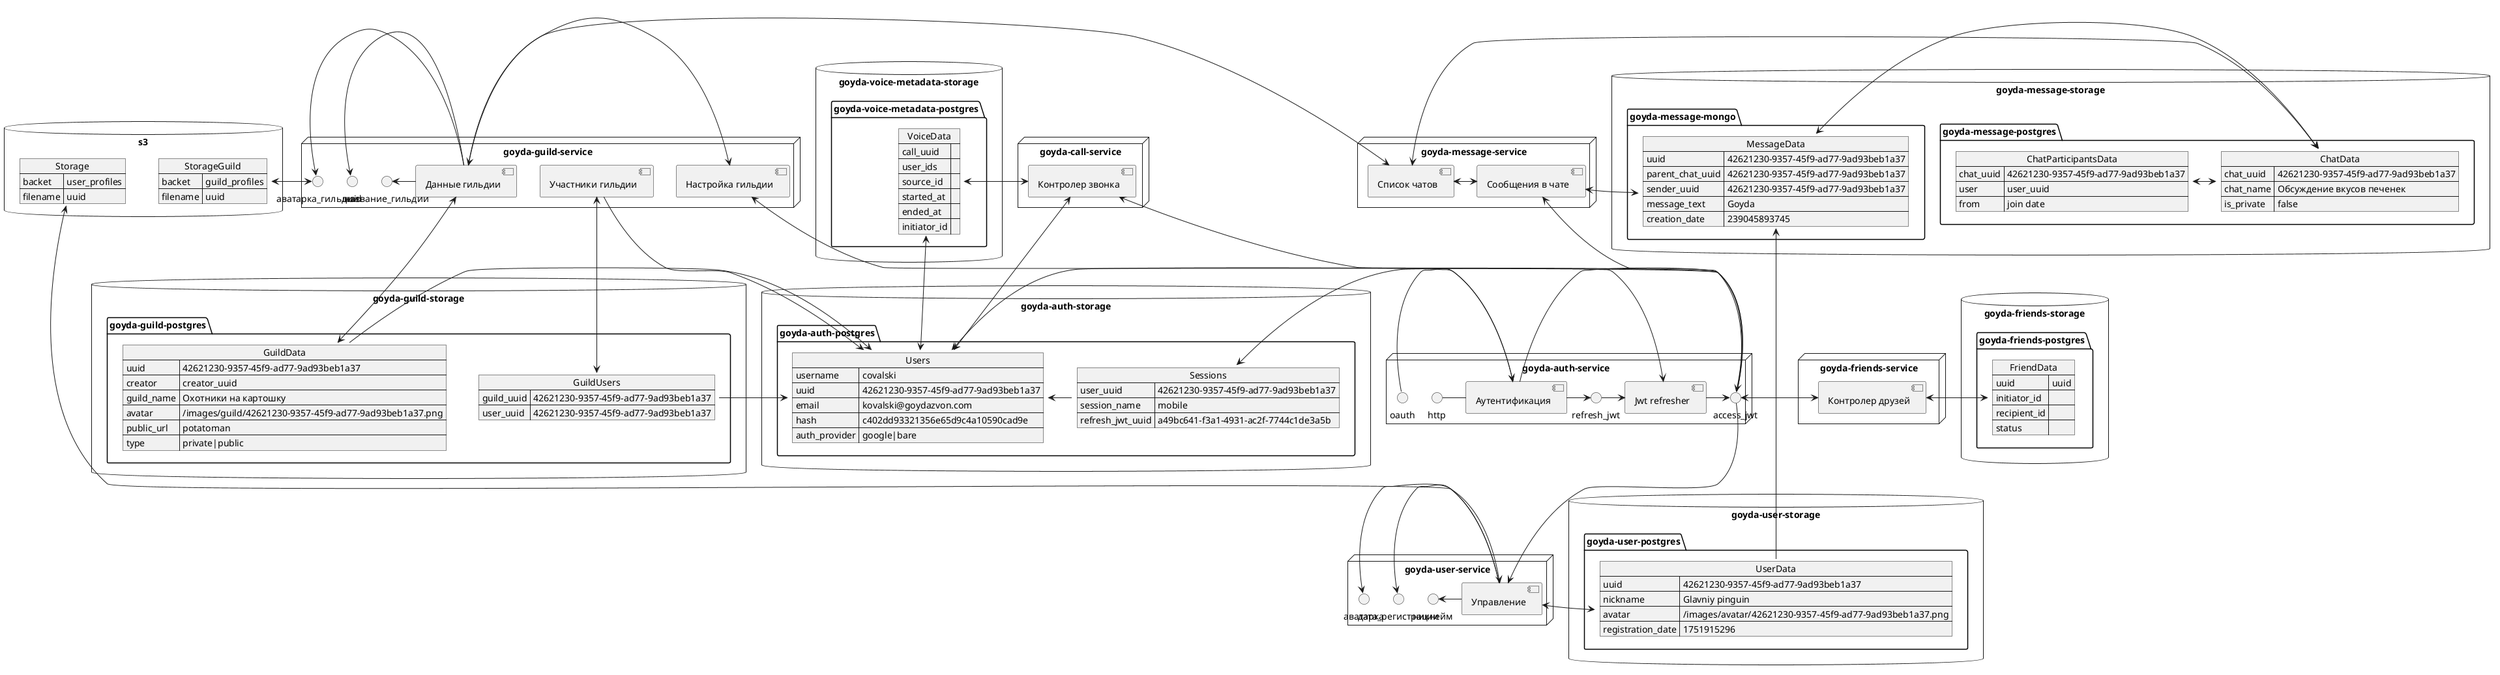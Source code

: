 @startuml
database "s3" {
  json Storage {
    "backet": "user_profiles",
    "filename": "uuid"
  }
  json StorageGuild {
    "backet": "guild_profiles",
    "filename": "uuid"
  }
}


node "goyda-auth-service" {
  [Аутентификация] -> access_jwt
  [Аутентификация] -> refresh_jwt
  http - [Аутентификация]
  oauth -> [Аутентификация]
  refresh_jwt -> [Jwt refresher]
  [Jwt refresher] -> access_jwt
}

database "goyda-auth-storage" {
  folder "goyda-auth-postgres" {
    json Users {
      "username":"covalski",
      "uuid": "42621230-9357-45f9-ad77-9ad93beb1a37",
      "email": "kovalski@goydazvon.com",
      "hash": "c402dd93321356e65d9c4a10590cad9e",
      "auth_provider": "google|bare"
    }
    json Sessions {
      "user_uuid": "42621230-9357-45f9-ad77-9ad93beb1a37",
      "session_name": "mobile",
      "refresh_jwt_uuid": "a49bc641-f3a1-4931-ac2f-7744c1de3a5b"
    }
    [Users] <- [Sessions]
  }
}

[Аутентификация] <-> [Users]
[Jwt refresher] <-> [Sessions]


node "goyda-user-service" {
  аватарка <- [Управление] 
  никнейм <- [Управление]
  дата_регистрации <- [Управление]
  access_jwt --> [Управление]
}

[Storage] <-> [Управление]

database "goyda-user-storage" {
  folder "goyda-user-postgres" {
    json UserData {
      "uuid":"42621230-9357-45f9-ad77-9ad93beb1a37",
      "nickname": "Glavniy pinguin",
      "avatar": "/images/avatar/42621230-9357-45f9-ad77-9ad93beb1a37.png",
      "registration_date": "1751915296"
    }
  }
}

[Управление] <-> [UserData]


node "goyda-guild-service" {
  [Настройка гильдии] <-- access_jwt
  [Настройка гильдии] <-> [Данные гильдии] 
  uuid <- [Данные гильдии] 
  аватарка_гильдии <- [Данные гильдии]
  аватарка_гильдии <-> [StorageGuild]
  название_гильдии <- [Данные гильдии]
  [Участники гильдии] -> [Users]
}

database "goyda-guild-storage" {
  folder "goyda-guild-postgres" {
    json GuildData {
      "uuid": "42621230-9357-45f9-ad77-9ad93beb1a37",
      "creator": "creator_uuid",
      "guild_name": "Охотники на картошку",
      "avatar": "/images/guild/42621230-9357-45f9-ad77-9ad93beb1a37.png",
      "public_url": "potatoman",
      "type": "private|public"
    }
    json GuildUsers {
      "guild_uuid": "42621230-9357-45f9-ad77-9ad93beb1a37",
      "user_uuid": "42621230-9357-45f9-ad77-9ad93beb1a37"
    }
  }
}
[Данные гильдии] <-> [GuildData]
[Участники гильдии] <-> [GuildUsers]
[GuildUsers] -> [Users]
[GuildData] -> [Users]

node "goyda-message-service" {
  [Список чатов] <-> [Сообщения в чате]
  [Сообщения в чате] <-- access_jwt
  [Список чатов] <- [Данные гильдии]
}

database "goyda-message-storage" {
  folder "goyda-message-postgres" {
    json ChatData {
      "chat_uuid": "42621230-9357-45f9-ad77-9ad93beb1a37",
      "chat_name": "Обсуждение вкусов печенек",
      "is_private": "false"
    }
    json ChatParticipantsData {
      "chat_uuid": "42621230-9357-45f9-ad77-9ad93beb1a37",
      "user": "user_uuid",
      "from": "join date"
    }
  }
  folder "goyda-message-mongo" {
    json MessageData {
      "uuid": "42621230-9357-45f9-ad77-9ad93beb1a37",
      "parent_chat_uuid": "42621230-9357-45f9-ad77-9ad93beb1a37",
      "sender_uuid": "42621230-9357-45f9-ad77-9ad93beb1a37",
      "message_text": "Goyda",
      "creation_date": "239045893745"
    }
  }
  [MessageData] <-> [ChatData]
  [ChatParticipantsData] <-> [ChatData]
}
[MessageData] <- [UserData]

[Список чатов] <-> [ChatData]
[Сообщения в чате] <-> [MessageData]

node "goyda-call-service" {
  [Контролер звонка] <-- access_jwt
}

database "goyda-voice-metadata-storage" {
  folder "goyda-voice-metadata-postgres" {
    json VoiceData {
      "call_uuid": "",
      "user_ids": "",
      "source_id": "",
      "started_at": "",
      "ended_at": "",
      "initiator_id": ""
    }
  }
}

[Контролер звонка] <-> [VoiceData]
[Контролер звонка] <-> [Users]
[VoiceData] <-> [Users]

node "goyda-friends-service" {
  [Контролер друзей] <-> access_jwt
}

database "goyda-friends-storage" {
  folder "goyda-friends-postgres" {
    json FriendData {
      "uuid": "uuid",
      "initiator_id": "",
      "recipient_id": "",
      "status": ""
    }
  }
}

[Контролер друзей] <-> FriendData

@enduml

